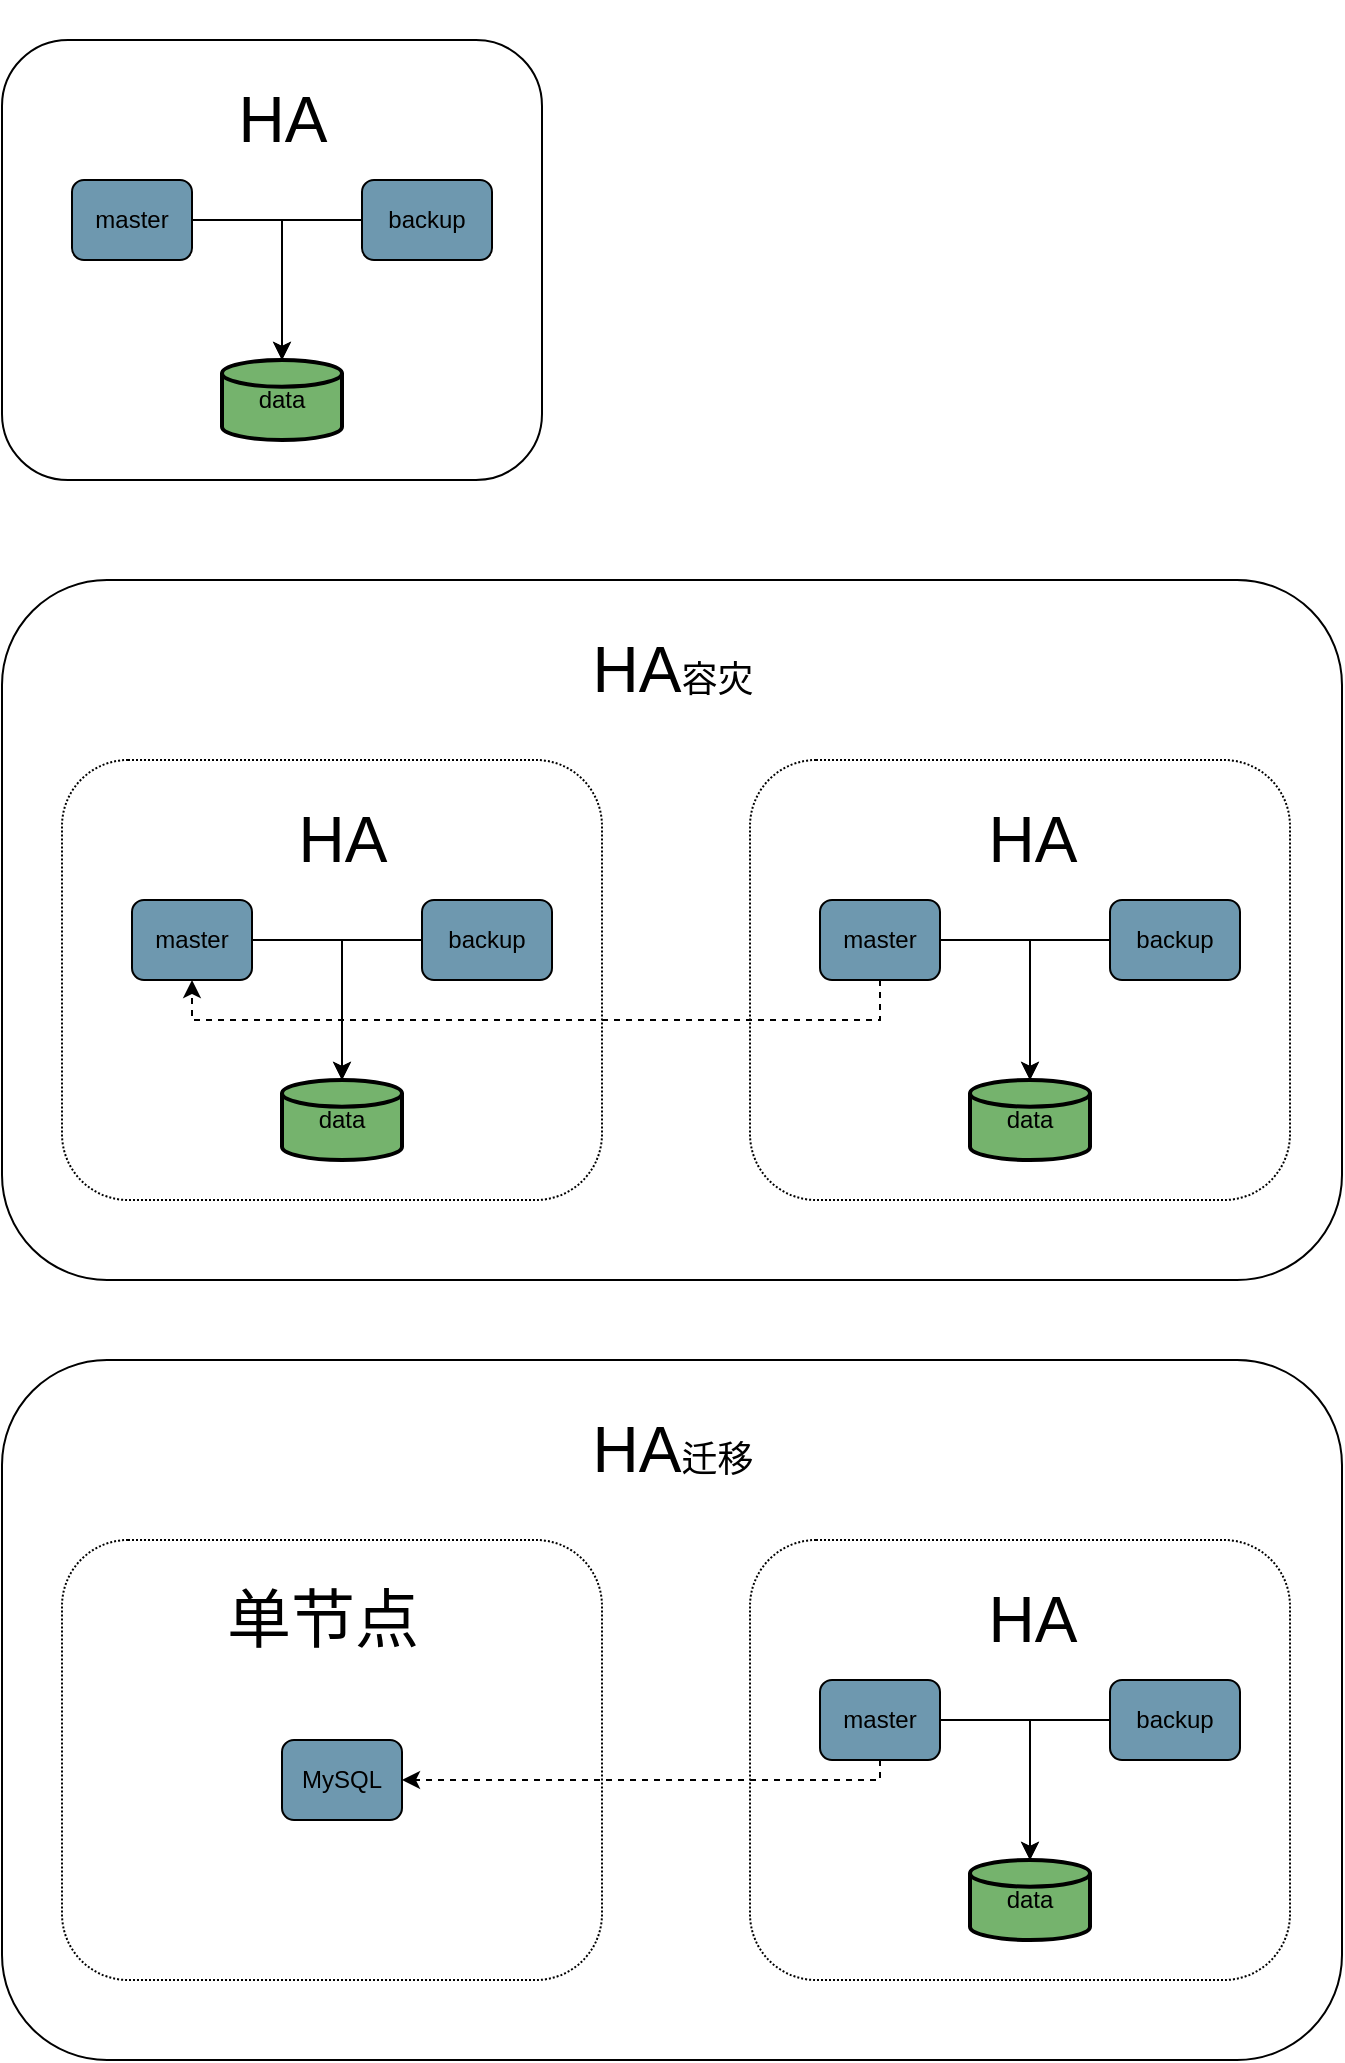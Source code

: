 <mxfile version="20.4.1" type="github" pages="2">
  <diagram id="PL7l88rr5Bz20sRamCOs" name="HA">
    <mxGraphModel dx="1117" dy="711" grid="1" gridSize="10" guides="1" tooltips="1" connect="1" arrows="1" fold="1" page="1" pageScale="1" pageWidth="827" pageHeight="1169" background="none" math="0" shadow="0">
      <root>
        <mxCell id="0" />
        <mxCell id="1" parent="0" />
        <mxCell id="XMCpSjZMi3ShOfcrHogI-17" value="" style="rounded=1;whiteSpace=wrap;html=1;glass=0;fillColor=none;fillStyle=auto;gradientColor=none;" vertex="1" parent="1">
          <mxGeometry x="60" y="80" width="270" height="220" as="geometry" />
        </mxCell>
        <mxCell id="XMCpSjZMi3ShOfcrHogI-13" value="data" style="strokeWidth=2;html=1;shape=mxgraph.flowchart.database;whiteSpace=wrap;rounded=1;glass=0;fillColor=#75B36D;" vertex="1" parent="1">
          <mxGeometry x="170" y="240" width="60" height="40" as="geometry" />
        </mxCell>
        <mxCell id="XMCpSjZMi3ShOfcrHogI-19" style="edgeStyle=orthogonalEdgeStyle;rounded=0;orthogonalLoop=1;jettySize=auto;html=1;entryX=0.5;entryY=0;entryDx=0;entryDy=0;entryPerimeter=0;" edge="1" parent="1" source="XMCpSjZMi3ShOfcrHogI-16" target="XMCpSjZMi3ShOfcrHogI-13">
          <mxGeometry relative="1" as="geometry" />
        </mxCell>
        <mxCell id="XMCpSjZMi3ShOfcrHogI-16" value="master" style="rounded=1;whiteSpace=wrap;html=1;glass=0;fillColor=#6E98AF;" vertex="1" parent="1">
          <mxGeometry x="95" y="150" width="60" height="40" as="geometry" />
        </mxCell>
        <mxCell id="XMCpSjZMi3ShOfcrHogI-20" style="edgeStyle=orthogonalEdgeStyle;rounded=0;orthogonalLoop=1;jettySize=auto;html=1;" edge="1" parent="1" source="XMCpSjZMi3ShOfcrHogI-18" target="XMCpSjZMi3ShOfcrHogI-13">
          <mxGeometry relative="1" as="geometry">
            <Array as="points">
              <mxPoint x="200" y="170" />
            </Array>
          </mxGeometry>
        </mxCell>
        <mxCell id="XMCpSjZMi3ShOfcrHogI-18" value="backup" style="rounded=1;whiteSpace=wrap;html=1;glass=0;fillColor=#6E98AF;" vertex="1" parent="1">
          <mxGeometry x="240" y="150" width="65" height="40" as="geometry" />
        </mxCell>
        <mxCell id="XMCpSjZMi3ShOfcrHogI-22" value="&lt;p style=&quot;font-size: 32px;&quot;&gt;HA&lt;/p&gt;" style="text;html=1;resizable=0;autosize=1;align=center;verticalAlign=middle;points=[];rounded=0;glass=0;fillStyle=auto;rotation=0;fontSize=32;" vertex="1" parent="1">
          <mxGeometry x="165" y="60" width="70" height="120" as="geometry" />
        </mxCell>
        <mxCell id="XMCpSjZMi3ShOfcrHogI-48" value="" style="rounded=1;whiteSpace=wrap;html=1;glass=0;fillStyle=auto;fontFamily=Helvetica;fontSize=18;fillColor=none;gradientColor=none;" vertex="1" parent="1">
          <mxGeometry x="60" y="350" width="670" height="350" as="geometry" />
        </mxCell>
        <mxCell id="XMCpSjZMi3ShOfcrHogI-49" value="" style="rounded=1;whiteSpace=wrap;html=1;glass=0;fillColor=none;fillStyle=auto;gradientColor=none;dashed=1;dashPattern=1 1;" vertex="1" parent="1">
          <mxGeometry x="90" y="440" width="270" height="220" as="geometry" />
        </mxCell>
        <mxCell id="XMCpSjZMi3ShOfcrHogI-50" value="data" style="strokeWidth=2;html=1;shape=mxgraph.flowchart.database;whiteSpace=wrap;rounded=1;glass=0;fillColor=#75B36D;" vertex="1" parent="1">
          <mxGeometry x="200" y="600" width="60" height="40" as="geometry" />
        </mxCell>
        <mxCell id="XMCpSjZMi3ShOfcrHogI-51" style="edgeStyle=orthogonalEdgeStyle;rounded=0;orthogonalLoop=1;jettySize=auto;html=1;entryX=0.5;entryY=0;entryDx=0;entryDy=0;entryPerimeter=0;" edge="1" parent="1" source="XMCpSjZMi3ShOfcrHogI-52" target="XMCpSjZMi3ShOfcrHogI-50">
          <mxGeometry relative="1" as="geometry" />
        </mxCell>
        <mxCell id="XMCpSjZMi3ShOfcrHogI-52" value="master" style="rounded=1;whiteSpace=wrap;html=1;glass=0;fillColor=#6E98AF;" vertex="1" parent="1">
          <mxGeometry x="125" y="510" width="60" height="40" as="geometry" />
        </mxCell>
        <mxCell id="XMCpSjZMi3ShOfcrHogI-53" style="edgeStyle=orthogonalEdgeStyle;rounded=0;orthogonalLoop=1;jettySize=auto;html=1;" edge="1" parent="1" source="XMCpSjZMi3ShOfcrHogI-54" target="XMCpSjZMi3ShOfcrHogI-50">
          <mxGeometry relative="1" as="geometry">
            <Array as="points">
              <mxPoint x="230" y="530" />
            </Array>
          </mxGeometry>
        </mxCell>
        <mxCell id="XMCpSjZMi3ShOfcrHogI-54" value="backup" style="rounded=1;whiteSpace=wrap;html=1;glass=0;fillColor=#6E98AF;" vertex="1" parent="1">
          <mxGeometry x="270" y="510" width="65" height="40" as="geometry" />
        </mxCell>
        <mxCell id="XMCpSjZMi3ShOfcrHogI-55" value="&lt;p style=&quot;font-size: 32px;&quot;&gt;HA&lt;/p&gt;" style="text;html=1;resizable=0;autosize=1;align=center;verticalAlign=middle;points=[];rounded=0;glass=0;fillStyle=auto;rotation=0;fontSize=32;" vertex="1" parent="1">
          <mxGeometry x="195" y="420" width="70" height="120" as="geometry" />
        </mxCell>
        <mxCell id="XMCpSjZMi3ShOfcrHogI-56" value="" style="rounded=1;whiteSpace=wrap;html=1;glass=0;fillColor=none;fillStyle=auto;gradientColor=none;dashed=1;dashPattern=1 1;" vertex="1" parent="1">
          <mxGeometry x="434" y="440" width="270" height="220" as="geometry" />
        </mxCell>
        <mxCell id="XMCpSjZMi3ShOfcrHogI-57" value="data" style="strokeWidth=2;html=1;shape=mxgraph.flowchart.database;whiteSpace=wrap;rounded=1;glass=0;fillColor=#75B36D;" vertex="1" parent="1">
          <mxGeometry x="544" y="600" width="60" height="40" as="geometry" />
        </mxCell>
        <mxCell id="XMCpSjZMi3ShOfcrHogI-58" style="edgeStyle=orthogonalEdgeStyle;rounded=0;orthogonalLoop=1;jettySize=auto;html=1;entryX=0.5;entryY=0;entryDx=0;entryDy=0;entryPerimeter=0;" edge="1" parent="1" source="XMCpSjZMi3ShOfcrHogI-59" target="XMCpSjZMi3ShOfcrHogI-57">
          <mxGeometry relative="1" as="geometry" />
        </mxCell>
        <mxCell id="XMCpSjZMi3ShOfcrHogI-64" style="edgeStyle=orthogonalEdgeStyle;rounded=0;orthogonalLoop=1;jettySize=auto;html=1;entryX=0.5;entryY=1;entryDx=0;entryDy=0;fontFamily=Helvetica;fontSize=18;startArrow=none;startFill=0;dashed=1;" edge="1" parent="1" source="XMCpSjZMi3ShOfcrHogI-59" target="XMCpSjZMi3ShOfcrHogI-52">
          <mxGeometry relative="1" as="geometry">
            <Array as="points">
              <mxPoint x="499" y="570" />
              <mxPoint x="155" y="570" />
            </Array>
          </mxGeometry>
        </mxCell>
        <mxCell id="XMCpSjZMi3ShOfcrHogI-59" value="master" style="rounded=1;whiteSpace=wrap;html=1;glass=0;fillColor=#6E98AF;" vertex="1" parent="1">
          <mxGeometry x="469" y="510" width="60" height="40" as="geometry" />
        </mxCell>
        <mxCell id="XMCpSjZMi3ShOfcrHogI-60" style="edgeStyle=orthogonalEdgeStyle;rounded=0;orthogonalLoop=1;jettySize=auto;html=1;" edge="1" parent="1" source="XMCpSjZMi3ShOfcrHogI-61" target="XMCpSjZMi3ShOfcrHogI-57">
          <mxGeometry relative="1" as="geometry">
            <Array as="points">
              <mxPoint x="574" y="530" />
            </Array>
          </mxGeometry>
        </mxCell>
        <mxCell id="XMCpSjZMi3ShOfcrHogI-61" value="backup" style="rounded=1;whiteSpace=wrap;html=1;glass=0;fillColor=#6E98AF;" vertex="1" parent="1">
          <mxGeometry x="614" y="510" width="65" height="40" as="geometry" />
        </mxCell>
        <mxCell id="XMCpSjZMi3ShOfcrHogI-62" value="&lt;p style=&quot;font-size: 32px;&quot;&gt;HA&lt;/p&gt;" style="text;html=1;resizable=0;autosize=1;align=center;verticalAlign=middle;points=[];rounded=0;glass=0;fillStyle=auto;rotation=0;fontSize=32;" vertex="1" parent="1">
          <mxGeometry x="540" y="420" width="70" height="120" as="geometry" />
        </mxCell>
        <mxCell id="xSt_UpSUUgdosustcqvM-1" value="HA&lt;font style=&quot;font-size: 18px;&quot;&gt;容灾&lt;/font&gt;" style="text;html=1;resizable=0;autosize=1;align=center;verticalAlign=middle;points=[];fillColor=none;strokeColor=none;rounded=0;glass=0;dashed=1;dashPattern=1 1;fillStyle=auto;fontFamily=Helvetica;fontSize=32;" vertex="1" parent="1">
          <mxGeometry x="345" y="370" width="100" height="50" as="geometry" />
        </mxCell>
        <mxCell id="xSt_UpSUUgdosustcqvM-2" value="" style="rounded=1;whiteSpace=wrap;html=1;glass=0;fillStyle=auto;fontFamily=Helvetica;fontSize=18;fillColor=none;gradientColor=none;" vertex="1" parent="1">
          <mxGeometry x="60" y="740" width="670" height="350" as="geometry" />
        </mxCell>
        <mxCell id="xSt_UpSUUgdosustcqvM-3" value="" style="rounded=1;whiteSpace=wrap;html=1;glass=0;fillColor=none;fillStyle=auto;gradientColor=none;dashed=1;dashPattern=1 1;" vertex="1" parent="1">
          <mxGeometry x="90" y="830" width="270" height="220" as="geometry" />
        </mxCell>
        <mxCell id="xSt_UpSUUgdosustcqvM-6" value="MySQL" style="rounded=1;whiteSpace=wrap;html=1;glass=0;fillColor=#6E98AF;" vertex="1" parent="1">
          <mxGeometry x="200" y="930" width="60" height="40" as="geometry" />
        </mxCell>
        <mxCell id="xSt_UpSUUgdosustcqvM-9" value="&lt;p style=&quot;font-size: 32px;&quot;&gt;单节点&lt;/p&gt;" style="text;html=1;resizable=0;autosize=1;align=center;verticalAlign=middle;points=[];rounded=0;glass=0;fillStyle=auto;rotation=0;fontSize=32;" vertex="1" parent="1">
          <mxGeometry x="160" y="810" width="120" height="120" as="geometry" />
        </mxCell>
        <mxCell id="xSt_UpSUUgdosustcqvM-10" value="" style="rounded=1;whiteSpace=wrap;html=1;glass=0;fillColor=none;fillStyle=auto;gradientColor=none;dashed=1;dashPattern=1 1;" vertex="1" parent="1">
          <mxGeometry x="434" y="830" width="270" height="220" as="geometry" />
        </mxCell>
        <mxCell id="xSt_UpSUUgdosustcqvM-11" value="data" style="strokeWidth=2;html=1;shape=mxgraph.flowchart.database;whiteSpace=wrap;rounded=1;glass=0;fillColor=#75B36D;" vertex="1" parent="1">
          <mxGeometry x="544" y="990" width="60" height="40" as="geometry" />
        </mxCell>
        <mxCell id="xSt_UpSUUgdosustcqvM-12" style="edgeStyle=orthogonalEdgeStyle;rounded=0;orthogonalLoop=1;jettySize=auto;html=1;entryX=0.5;entryY=0;entryDx=0;entryDy=0;entryPerimeter=0;" edge="1" parent="1" source="xSt_UpSUUgdosustcqvM-14" target="xSt_UpSUUgdosustcqvM-11">
          <mxGeometry relative="1" as="geometry" />
        </mxCell>
        <mxCell id="xSt_UpSUUgdosustcqvM-19" style="edgeStyle=orthogonalEdgeStyle;rounded=0;orthogonalLoop=1;jettySize=auto;html=1;dashed=1;fontFamily=Helvetica;fontSize=18;startArrow=none;startFill=0;" edge="1" parent="1" source="xSt_UpSUUgdosustcqvM-14" target="xSt_UpSUUgdosustcqvM-6">
          <mxGeometry relative="1" as="geometry">
            <Array as="points">
              <mxPoint x="499" y="950" />
            </Array>
          </mxGeometry>
        </mxCell>
        <mxCell id="xSt_UpSUUgdosustcqvM-14" value="master" style="rounded=1;whiteSpace=wrap;html=1;glass=0;fillColor=#6E98AF;" vertex="1" parent="1">
          <mxGeometry x="469" y="900" width="60" height="40" as="geometry" />
        </mxCell>
        <mxCell id="xSt_UpSUUgdosustcqvM-15" style="edgeStyle=orthogonalEdgeStyle;rounded=0;orthogonalLoop=1;jettySize=auto;html=1;" edge="1" parent="1" source="xSt_UpSUUgdosustcqvM-16" target="xSt_UpSUUgdosustcqvM-11">
          <mxGeometry relative="1" as="geometry">
            <Array as="points">
              <mxPoint x="574" y="920" />
            </Array>
          </mxGeometry>
        </mxCell>
        <mxCell id="xSt_UpSUUgdosustcqvM-16" value="backup" style="rounded=1;whiteSpace=wrap;html=1;glass=0;fillColor=#6E98AF;" vertex="1" parent="1">
          <mxGeometry x="614" y="900" width="65" height="40" as="geometry" />
        </mxCell>
        <mxCell id="xSt_UpSUUgdosustcqvM-17" value="&lt;p style=&quot;font-size: 32px;&quot;&gt;HA&lt;/p&gt;" style="text;html=1;resizable=0;autosize=1;align=center;verticalAlign=middle;points=[];rounded=0;glass=0;fillStyle=auto;rotation=0;fontSize=32;" vertex="1" parent="1">
          <mxGeometry x="540" y="810" width="70" height="120" as="geometry" />
        </mxCell>
        <mxCell id="xSt_UpSUUgdosustcqvM-18" value="HA&lt;font style=&quot;font-size: 18px;&quot;&gt;迁移&lt;/font&gt;" style="text;html=1;resizable=0;autosize=1;align=center;verticalAlign=middle;points=[];fillColor=none;strokeColor=none;rounded=0;glass=0;dashed=1;dashPattern=1 1;fillStyle=auto;fontFamily=Helvetica;fontSize=32;" vertex="1" parent="1">
          <mxGeometry x="345" y="760" width="100" height="50" as="geometry" />
        </mxCell>
      </root>
    </mxGraphModel>
  </diagram>
  <diagram id="zyU_iY6_Vv1sEC1PNWTp" name="MGR">
    <mxGraphModel dx="1117" dy="711" grid="1" gridSize="10" guides="1" tooltips="1" connect="1" arrows="1" fold="1" page="1" pageScale="1" pageWidth="827" pageHeight="1169" math="0" shadow="0">
      <root>
        <mxCell id="0" />
        <mxCell id="1" parent="0" />
        <mxCell id="-pugGMherR3oJuSo0HH1-1" value="" style="rounded=1;whiteSpace=wrap;html=1;glass=0;fillColor=none;fillStyle=auto;gradientColor=none;" vertex="1" parent="1">
          <mxGeometry x="70" y="60" width="270" height="220" as="geometry" />
        </mxCell>
        <mxCell id="-pugGMherR3oJuSo0HH1-2" value="slave1" style="rounded=1;whiteSpace=wrap;html=1;glass=0;fillColor=#6E98AF;" vertex="1" parent="1">
          <mxGeometry x="90" y="220" width="60" height="40" as="geometry" />
        </mxCell>
        <mxCell id="-pugGMherR3oJuSo0HH1-3" value="slave2" style="rounded=1;whiteSpace=wrap;html=1;glass=0;fillColor=#6E98AF;" vertex="1" parent="1">
          <mxGeometry x="260" y="220" width="60" height="40" as="geometry" />
        </mxCell>
        <mxCell id="-pugGMherR3oJuSo0HH1-4" style="edgeStyle=orthogonalEdgeStyle;rounded=0;orthogonalLoop=1;jettySize=auto;html=1;fontFamily=Helvetica;fontSize=32;" edge="1" parent="1" source="-pugGMherR3oJuSo0HH1-6" target="-pugGMherR3oJuSo0HH1-2">
          <mxGeometry relative="1" as="geometry" />
        </mxCell>
        <mxCell id="-pugGMherR3oJuSo0HH1-5" style="edgeStyle=orthogonalEdgeStyle;rounded=0;orthogonalLoop=1;jettySize=auto;html=1;entryX=0.5;entryY=0;entryDx=0;entryDy=0;fontFamily=Helvetica;fontSize=32;" edge="1" parent="1" source="-pugGMherR3oJuSo0HH1-6" target="-pugGMherR3oJuSo0HH1-3">
          <mxGeometry relative="1" as="geometry" />
        </mxCell>
        <mxCell id="-pugGMherR3oJuSo0HH1-6" value="master" style="rounded=1;whiteSpace=wrap;html=1;glass=0;fillColor=#6E98AF;" vertex="1" parent="1">
          <mxGeometry x="180" y="130" width="60" height="40" as="geometry" />
        </mxCell>
        <mxCell id="-pugGMherR3oJuSo0HH1-7" value="&lt;p style=&quot;font-size: 32px;&quot;&gt;MGR&lt;/p&gt;" style="text;html=1;resizable=0;autosize=1;align=center;verticalAlign=middle;points=[];rounded=0;glass=0;fillStyle=auto;rotation=0;fontSize=32;" vertex="1" parent="1">
          <mxGeometry x="125" y="40" width="100" height="120" as="geometry" />
        </mxCell>
        <mxCell id="-pugGMherR3oJuSo0HH1-8" value="单主" style="text;html=1;resizable=0;autosize=1;align=center;verticalAlign=middle;points=[];fillColor=none;strokeColor=none;rounded=0;glass=0;fillStyle=auto;fontFamily=Helvetica;fontSize=18;" vertex="1" parent="1">
          <mxGeometry x="205" y="85" width="60" height="30" as="geometry" />
        </mxCell>
        <mxCell id="-pugGMherR3oJuSo0HH1-9" value="" style="rounded=1;whiteSpace=wrap;html=1;glass=0;fillColor=none;fillStyle=auto;gradientColor=none;" vertex="1" parent="1">
          <mxGeometry x="419" y="60" width="270" height="220" as="geometry" />
        </mxCell>
        <mxCell id="-pugGMherR3oJuSo0HH1-10" style="edgeStyle=orthogonalEdgeStyle;rounded=0;orthogonalLoop=1;jettySize=auto;html=1;fontFamily=Helvetica;fontSize=18;startArrow=classic;startFill=1;" edge="1" parent="1" source="-pugGMherR3oJuSo0HH1-11" target="-pugGMherR3oJuSo0HH1-12">
          <mxGeometry relative="1" as="geometry" />
        </mxCell>
        <mxCell id="-pugGMherR3oJuSo0HH1-11" value="master1" style="rounded=1;whiteSpace=wrap;html=1;glass=0;fillColor=#6E98AF;" vertex="1" parent="1">
          <mxGeometry x="439" y="220" width="60" height="40" as="geometry" />
        </mxCell>
        <mxCell id="-pugGMherR3oJuSo0HH1-12" value="master3" style="rounded=1;whiteSpace=wrap;html=1;glass=0;fillColor=#6E98AF;" vertex="1" parent="1">
          <mxGeometry x="609" y="220" width="60" height="40" as="geometry" />
        </mxCell>
        <mxCell id="-pugGMherR3oJuSo0HH1-13" style="edgeStyle=orthogonalEdgeStyle;rounded=0;orthogonalLoop=1;jettySize=auto;html=1;entryX=0.5;entryY=0;entryDx=0;entryDy=0;fontFamily=Helvetica;fontSize=18;verticalAlign=middle;startArrow=classic;startFill=1;" edge="1" parent="1" source="-pugGMherR3oJuSo0HH1-15" target="-pugGMherR3oJuSo0HH1-11">
          <mxGeometry relative="1" as="geometry" />
        </mxCell>
        <mxCell id="-pugGMherR3oJuSo0HH1-14" style="edgeStyle=orthogonalEdgeStyle;rounded=0;orthogonalLoop=1;jettySize=auto;html=1;entryX=0.5;entryY=0;entryDx=0;entryDy=0;fontFamily=Helvetica;fontSize=18;startArrow=classic;startFill=1;" edge="1" parent="1" source="-pugGMherR3oJuSo0HH1-15" target="-pugGMherR3oJuSo0HH1-12">
          <mxGeometry relative="1" as="geometry" />
        </mxCell>
        <mxCell id="-pugGMherR3oJuSo0HH1-15" value="master2" style="rounded=1;whiteSpace=wrap;html=1;glass=0;fillColor=#6E98AF;" vertex="1" parent="1">
          <mxGeometry x="525" y="130" width="64" height="40" as="geometry" />
        </mxCell>
        <mxCell id="-pugGMherR3oJuSo0HH1-16" value="&lt;p style=&quot;font-size: 32px;&quot;&gt;MGR&lt;/p&gt;" style="text;html=1;resizable=0;autosize=1;align=center;verticalAlign=middle;points=[];rounded=0;glass=0;fillStyle=auto;rotation=0;fontSize=32;" vertex="1" parent="1">
          <mxGeometry x="474" y="40" width="100" height="120" as="geometry" />
        </mxCell>
        <mxCell id="-pugGMherR3oJuSo0HH1-17" value="多主" style="text;html=1;resizable=0;autosize=1;align=center;verticalAlign=middle;points=[];fillColor=none;strokeColor=none;rounded=0;glass=0;fillStyle=auto;fontFamily=Helvetica;fontSize=18;" vertex="1" parent="1">
          <mxGeometry x="554" y="85" width="60" height="30" as="geometry" />
        </mxCell>
      </root>
    </mxGraphModel>
  </diagram>
</mxfile>
